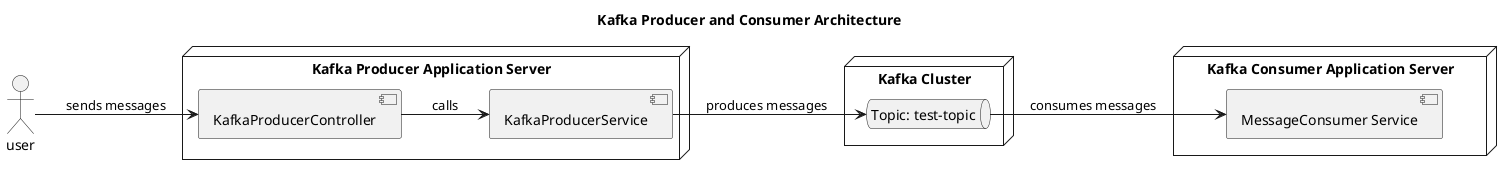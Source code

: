 @startuml
title Kafka Producer and Consumer Architecture

left to right direction

actor user

node "Kafka Producer Application Server" as ProducerServer {
    component "KafkaProducerController" as ProducerController
    component "KafkaProducerService" as ProducerService
}

node "Kafka Cluster" as KafkaCluster {
    queue "Topic: test-topic" as TopicTest
}

node "Kafka Consumer Application Server" as ConsumerServer {
    component "MessageConsumer Service" as KafkaConsumer
}

user --> ProducerController : sends messages
ProducerController --> ProducerService : calls
ProducerService --> TopicTest : produces messages

KafkaConsumer <-up- TopicTest : consumes messages

@enduml
